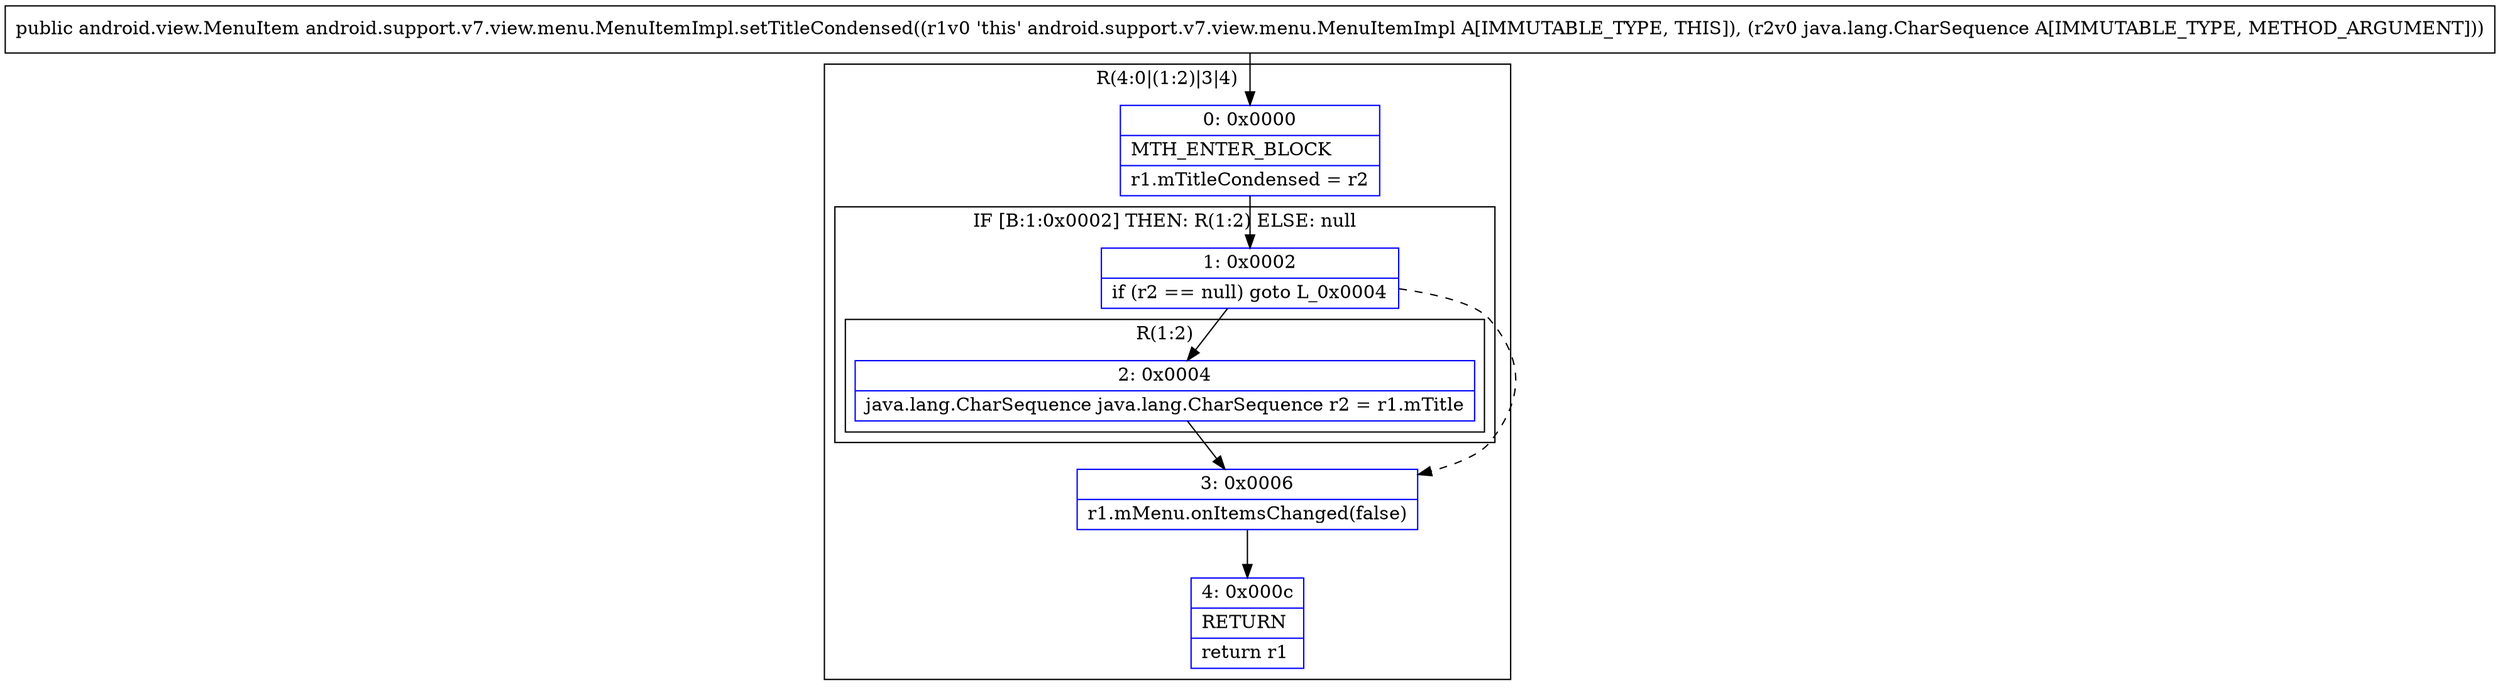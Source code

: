 digraph "CFG forandroid.support.v7.view.menu.MenuItemImpl.setTitleCondensed(Ljava\/lang\/CharSequence;)Landroid\/view\/MenuItem;" {
subgraph cluster_Region_16784742 {
label = "R(4:0|(1:2)|3|4)";
node [shape=record,color=blue];
Node_0 [shape=record,label="{0\:\ 0x0000|MTH_ENTER_BLOCK\l|r1.mTitleCondensed = r2\l}"];
subgraph cluster_IfRegion_1850506531 {
label = "IF [B:1:0x0002] THEN: R(1:2) ELSE: null";
node [shape=record,color=blue];
Node_1 [shape=record,label="{1\:\ 0x0002|if (r2 == null) goto L_0x0004\l}"];
subgraph cluster_Region_1231619218 {
label = "R(1:2)";
node [shape=record,color=blue];
Node_2 [shape=record,label="{2\:\ 0x0004|java.lang.CharSequence java.lang.CharSequence r2 = r1.mTitle\l}"];
}
}
Node_3 [shape=record,label="{3\:\ 0x0006|r1.mMenu.onItemsChanged(false)\l}"];
Node_4 [shape=record,label="{4\:\ 0x000c|RETURN\l|return r1\l}"];
}
MethodNode[shape=record,label="{public android.view.MenuItem android.support.v7.view.menu.MenuItemImpl.setTitleCondensed((r1v0 'this' android.support.v7.view.menu.MenuItemImpl A[IMMUTABLE_TYPE, THIS]), (r2v0 java.lang.CharSequence A[IMMUTABLE_TYPE, METHOD_ARGUMENT])) }"];
MethodNode -> Node_0;
Node_0 -> Node_1;
Node_1 -> Node_2;
Node_1 -> Node_3[style=dashed];
Node_2 -> Node_3;
Node_3 -> Node_4;
}

